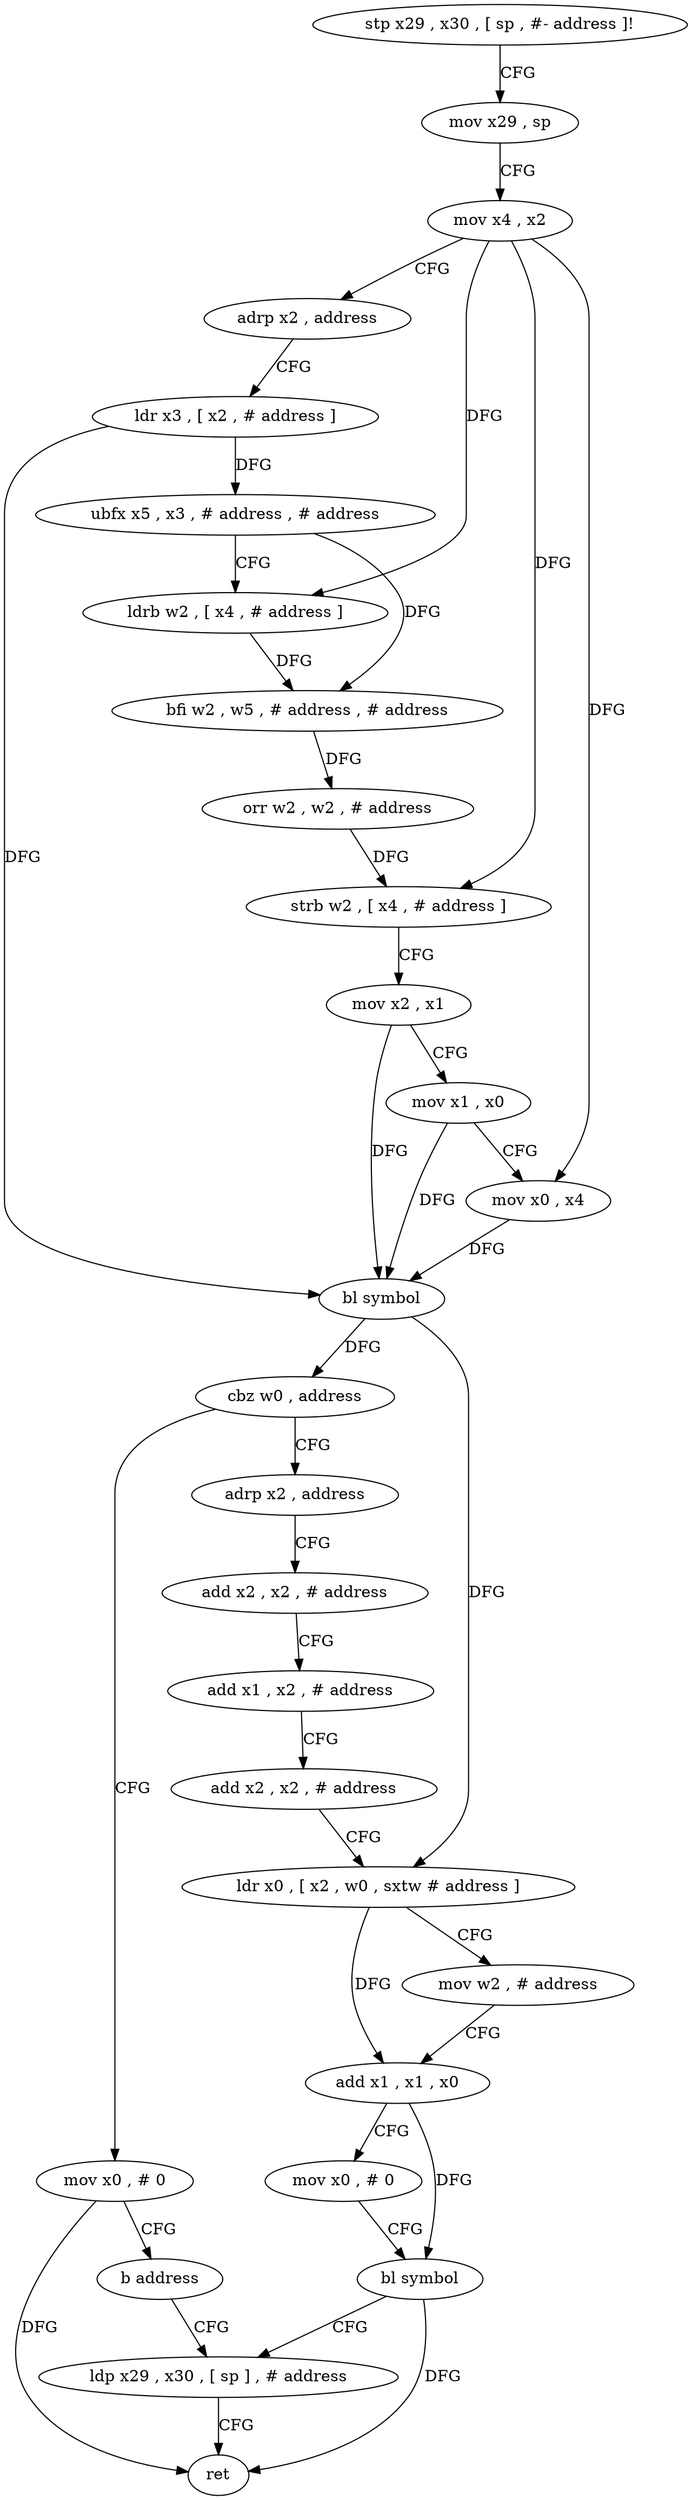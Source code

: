 digraph "func" {
"4367540" [label = "stp x29 , x30 , [ sp , #- address ]!" ]
"4367544" [label = "mov x29 , sp" ]
"4367548" [label = "mov x4 , x2" ]
"4367552" [label = "adrp x2 , address" ]
"4367556" [label = "ldr x3 , [ x2 , # address ]" ]
"4367560" [label = "ubfx x5 , x3 , # address , # address" ]
"4367564" [label = "ldrb w2 , [ x4 , # address ]" ]
"4367568" [label = "bfi w2 , w5 , # address , # address" ]
"4367572" [label = "orr w2 , w2 , # address" ]
"4367576" [label = "strb w2 , [ x4 , # address ]" ]
"4367580" [label = "mov x2 , x1" ]
"4367584" [label = "mov x1 , x0" ]
"4367588" [label = "mov x0 , x4" ]
"4367592" [label = "bl symbol" ]
"4367596" [label = "cbz w0 , address" ]
"4367644" [label = "mov x0 , # 0" ]
"4367600" [label = "adrp x2 , address" ]
"4367648" [label = "b address" ]
"4367636" [label = "ldp x29 , x30 , [ sp ] , # address" ]
"4367604" [label = "add x2 , x2 , # address" ]
"4367608" [label = "add x1 , x2 , # address" ]
"4367612" [label = "add x2 , x2 , # address" ]
"4367616" [label = "ldr x0 , [ x2 , w0 , sxtw # address ]" ]
"4367620" [label = "mov w2 , # address" ]
"4367624" [label = "add x1 , x1 , x0" ]
"4367628" [label = "mov x0 , # 0" ]
"4367632" [label = "bl symbol" ]
"4367640" [label = "ret" ]
"4367540" -> "4367544" [ label = "CFG" ]
"4367544" -> "4367548" [ label = "CFG" ]
"4367548" -> "4367552" [ label = "CFG" ]
"4367548" -> "4367564" [ label = "DFG" ]
"4367548" -> "4367576" [ label = "DFG" ]
"4367548" -> "4367588" [ label = "DFG" ]
"4367552" -> "4367556" [ label = "CFG" ]
"4367556" -> "4367560" [ label = "DFG" ]
"4367556" -> "4367592" [ label = "DFG" ]
"4367560" -> "4367564" [ label = "CFG" ]
"4367560" -> "4367568" [ label = "DFG" ]
"4367564" -> "4367568" [ label = "DFG" ]
"4367568" -> "4367572" [ label = "DFG" ]
"4367572" -> "4367576" [ label = "DFG" ]
"4367576" -> "4367580" [ label = "CFG" ]
"4367580" -> "4367584" [ label = "CFG" ]
"4367580" -> "4367592" [ label = "DFG" ]
"4367584" -> "4367588" [ label = "CFG" ]
"4367584" -> "4367592" [ label = "DFG" ]
"4367588" -> "4367592" [ label = "DFG" ]
"4367592" -> "4367596" [ label = "DFG" ]
"4367592" -> "4367616" [ label = "DFG" ]
"4367596" -> "4367644" [ label = "CFG" ]
"4367596" -> "4367600" [ label = "CFG" ]
"4367644" -> "4367648" [ label = "CFG" ]
"4367644" -> "4367640" [ label = "DFG" ]
"4367600" -> "4367604" [ label = "CFG" ]
"4367648" -> "4367636" [ label = "CFG" ]
"4367636" -> "4367640" [ label = "CFG" ]
"4367604" -> "4367608" [ label = "CFG" ]
"4367608" -> "4367612" [ label = "CFG" ]
"4367612" -> "4367616" [ label = "CFG" ]
"4367616" -> "4367620" [ label = "CFG" ]
"4367616" -> "4367624" [ label = "DFG" ]
"4367620" -> "4367624" [ label = "CFG" ]
"4367624" -> "4367628" [ label = "CFG" ]
"4367624" -> "4367632" [ label = "DFG" ]
"4367628" -> "4367632" [ label = "CFG" ]
"4367632" -> "4367636" [ label = "CFG" ]
"4367632" -> "4367640" [ label = "DFG" ]
}
